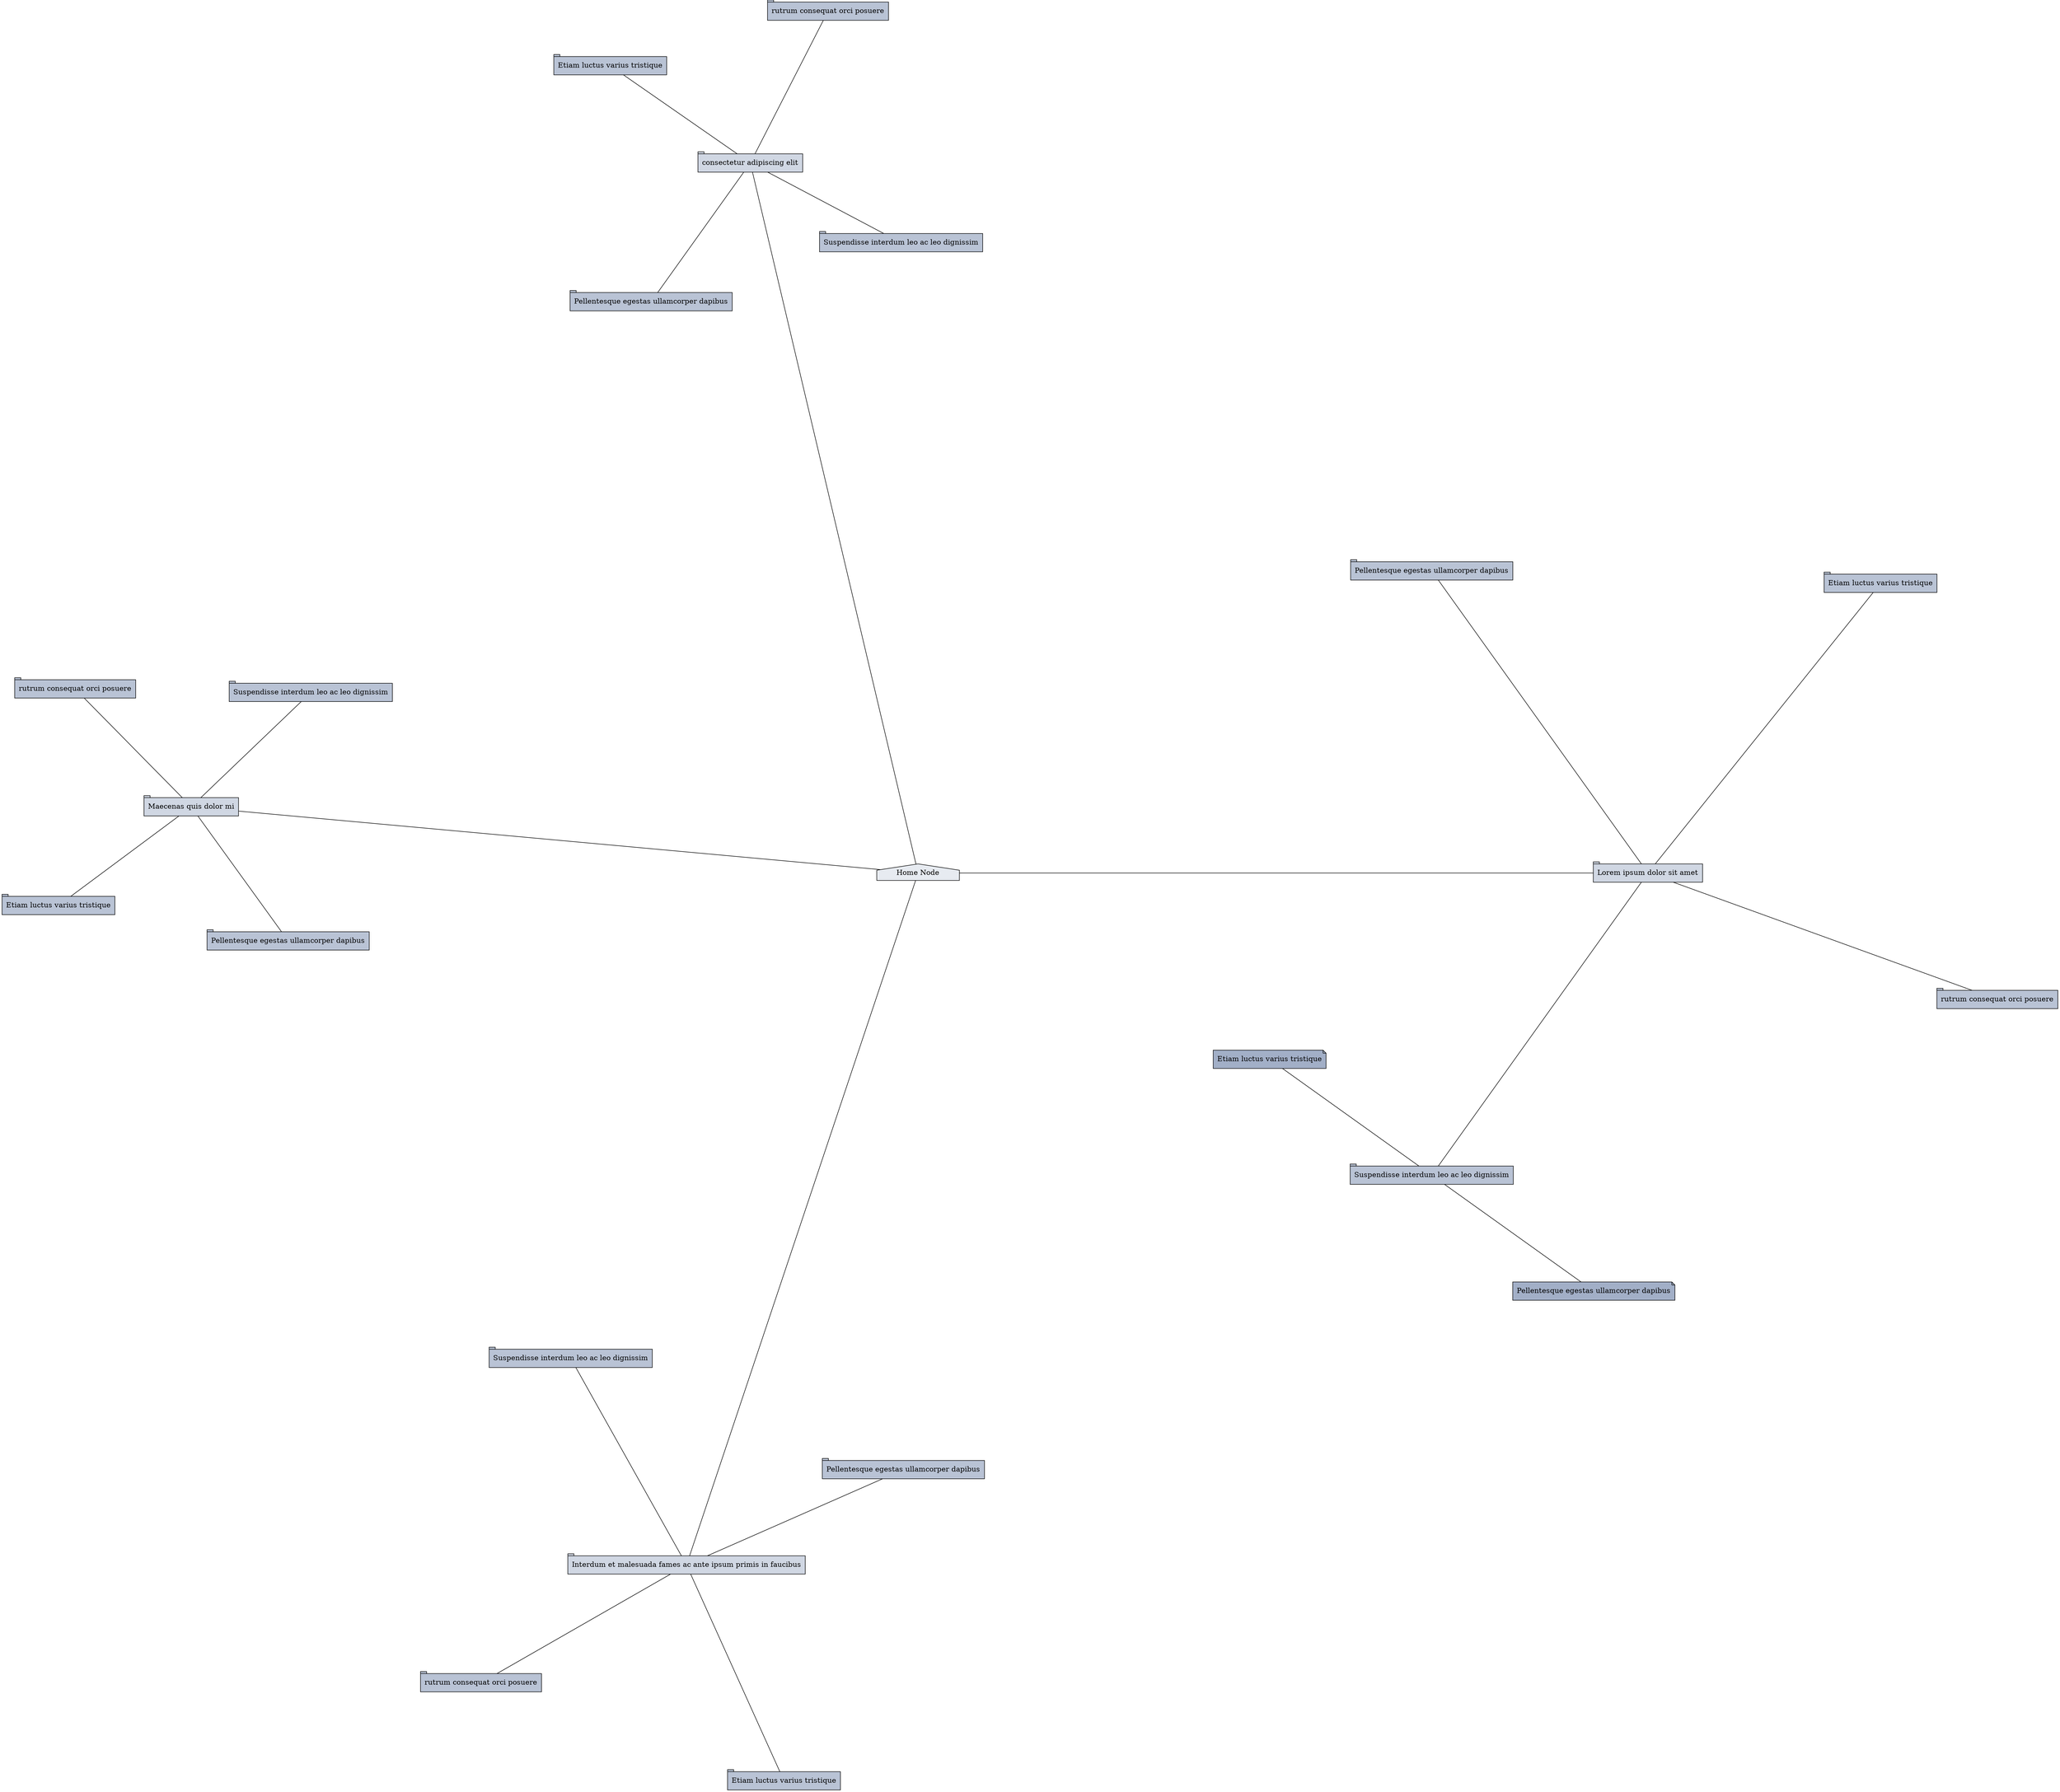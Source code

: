 /*
--> color scheme: royal blue monochrome
(1) #e7ebf1
(2) #d0d7e3
(3) #b9c3d5
(4) #a2afc7
(5) #8b9bb9
(6) #7387ab
(7) #5c739d
(8) #455f8f
(9) #2e4b81
(10) #173773
(11) #002366 (royal-blue)
(12) #00205d
(13) #001d54
(14) #001a4b
(15) #001741
(16) #001438
(17) #00102f
(18) #000d26
(19) #000a1c
*/
graph {
  graph [layout=circo /*, splines=ortho, nodesep=1*/]
  node [shape=tab, style=filled]
  home[shape=house, fillcolor="#e7ebf1",
       label="Home Node"]
  node1[fillcolor="#d0d7e3",
        label="Lorem ipsum dolor sit amet"]
  node2[fillcolor="#d0d7e3",
        label="consectetur adipiscing elit"]
  node3[fillcolor="#d0d7e3",
        label="Maecenas quis dolor mi"]
  node4[fillcolor="#d0d7e3",
        label="Interdum et malesuada fames ac ante ipsum primis in faucibus"]
  home -- {node1, node2, node3, node4}
  node11[fillcolor="#b9c3d5",
         label="Suspendisse interdum leo ac leo dignissim"]
  node12[fillcolor="#b9c3d5",
         label="rutrum consequat orci posuere"]
  node13[fillcolor="#b9c3d5",
         label="Etiam luctus varius tristique"]
  node14[fillcolor="#b9c3d5",
         label="Pellentesque egestas ullamcorper dapibus"]
  node1 -- {node11, node12, node13, node14}
  node21[fillcolor="#b9c3d5",
         label="Suspendisse interdum leo ac leo dignissim"]
  node22[fillcolor="#b9c3d5",
         label="rutrum consequat orci posuere"]
  node23[fillcolor="#b9c3d5",
         label="Etiam luctus varius tristique"]
  node24[fillcolor="#b9c3d5",
         label="Pellentesque egestas ullamcorper dapibus"]
  node2 -- {node21, node22, node23, node24}
  node31[fillcolor="#b9c3d5",
         label="Suspendisse interdum leo ac leo dignissim"]
  node32[fillcolor="#b9c3d5",
         label="rutrum consequat orci posuere"]
  node33[fillcolor="#b9c3d5",
         label="Etiam luctus varius tristique"]
  node34[fillcolor="#b9c3d5",
         label="Pellentesque egestas ullamcorper dapibus"]
  node3 -- {node31, node32, node33, node34}
  node41[fillcolor="#b9c3d5",
         label="Suspendisse interdum leo ac leo dignissim"]
  node42[fillcolor="#b9c3d5",
         label="rutrum consequat orci posuere"]
  node43[fillcolor="#b9c3d5",
         label="Etiam luctus varius tristique"]
  node44[fillcolor="#b9c3d5",
         label="Pellentesque egestas ullamcorper dapibus"]
  node4 -- {node41, node42, node43, node44}
  node111[shape=note, fillcolor="#a2afc7",
         label="Etiam luctus varius tristique"]
  node112[shape=note, fillcolor="#a2afc7",
         label="Pellentesque egestas ullamcorper dapibus"]
  node11 -- {node111, node112}

}
